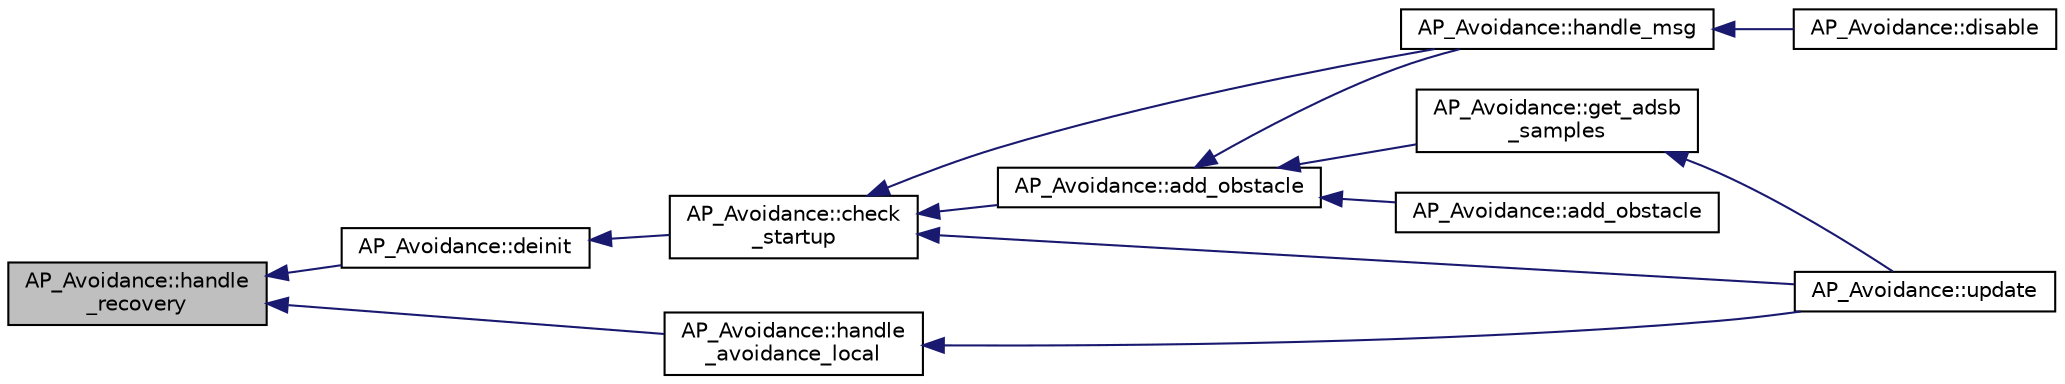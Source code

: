 digraph "AP_Avoidance::handle_recovery"
{
 // INTERACTIVE_SVG=YES
  edge [fontname="Helvetica",fontsize="10",labelfontname="Helvetica",labelfontsize="10"];
  node [fontname="Helvetica",fontsize="10",shape=record];
  rankdir="LR";
  Node1 [label="AP_Avoidance::handle\l_recovery",height=0.2,width=0.4,color="black", fillcolor="grey75", style="filled", fontcolor="black"];
  Node1 -> Node2 [dir="back",color="midnightblue",fontsize="10",style="solid",fontname="Helvetica"];
  Node2 [label="AP_Avoidance::deinit",height=0.2,width=0.4,color="black", fillcolor="white", style="filled",URL="$classAP__Avoidance.html#a5e9da69a66a17084ece8085681c8f435"];
  Node2 -> Node3 [dir="back",color="midnightblue",fontsize="10",style="solid",fontname="Helvetica"];
  Node3 [label="AP_Avoidance::check\l_startup",height=0.2,width=0.4,color="black", fillcolor="white", style="filled",URL="$classAP__Avoidance.html#a1a4ec3a6a428e1afe8eea68e3f8f1810"];
  Node3 -> Node4 [dir="back",color="midnightblue",fontsize="10",style="solid",fontname="Helvetica"];
  Node4 [label="AP_Avoidance::add_obstacle",height=0.2,width=0.4,color="black", fillcolor="white", style="filled",URL="$classAP__Avoidance.html#a8205fe7958301bf7f039bf0ebe2ef76b"];
  Node4 -> Node5 [dir="back",color="midnightblue",fontsize="10",style="solid",fontname="Helvetica"];
  Node5 [label="AP_Avoidance::add_obstacle",height=0.2,width=0.4,color="black", fillcolor="white", style="filled",URL="$classAP__Avoidance.html#a20897f1792d996e094ed92b076fe7740"];
  Node4 -> Node6 [dir="back",color="midnightblue",fontsize="10",style="solid",fontname="Helvetica"];
  Node6 [label="AP_Avoidance::get_adsb\l_samples",height=0.2,width=0.4,color="black", fillcolor="white", style="filled",URL="$classAP__Avoidance.html#aaa2a7d298e4d0349bc423525c2f97bd3"];
  Node6 -> Node7 [dir="back",color="midnightblue",fontsize="10",style="solid",fontname="Helvetica"];
  Node7 [label="AP_Avoidance::update",height=0.2,width=0.4,color="black", fillcolor="white", style="filled",URL="$classAP__Avoidance.html#a37059296c298d5f6d9a5fb11bab4d329"];
  Node4 -> Node8 [dir="back",color="midnightblue",fontsize="10",style="solid",fontname="Helvetica"];
  Node8 [label="AP_Avoidance::handle_msg",height=0.2,width=0.4,color="black", fillcolor="white", style="filled",URL="$classAP__Avoidance.html#ad4c6e3d73abd681053400138e9bd94ee"];
  Node8 -> Node9 [dir="back",color="midnightblue",fontsize="10",style="solid",fontname="Helvetica"];
  Node9 [label="AP_Avoidance::disable",height=0.2,width=0.4,color="black", fillcolor="white", style="filled",URL="$classAP__Avoidance.html#a67dd17b2b39d80a09a84b62197581a7e"];
  Node3 -> Node8 [dir="back",color="midnightblue",fontsize="10",style="solid",fontname="Helvetica"];
  Node3 -> Node7 [dir="back",color="midnightblue",fontsize="10",style="solid",fontname="Helvetica"];
  Node1 -> Node10 [dir="back",color="midnightblue",fontsize="10",style="solid",fontname="Helvetica"];
  Node10 [label="AP_Avoidance::handle\l_avoidance_local",height=0.2,width=0.4,color="black", fillcolor="white", style="filled",URL="$classAP__Avoidance.html#a74e6f0ed8faffe3ecef0a354cb41e5f9"];
  Node10 -> Node7 [dir="back",color="midnightblue",fontsize="10",style="solid",fontname="Helvetica"];
}

